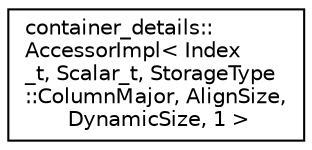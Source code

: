 digraph "Graphical Class Hierarchy"
{
 // LATEX_PDF_SIZE
  edge [fontname="Helvetica",fontsize="10",labelfontname="Helvetica",labelfontsize="10"];
  node [fontname="Helvetica",fontsize="10",shape=record];
  rankdir="LR";
  Node0 [label="container_details::\lAccessorImpl\< Index\l_t, Scalar_t, StorageType\l::ColumnMajor, AlignSize,\l DynamicSize, 1 \>",height=0.2,width=0.4,color="black", fillcolor="white", style="filled",URL="$classcontainer__details_1_1AccessorImpl_3_01Index__t_00_01Scalar__t_00_01StorageType_1_1ColumnMa796973543d848b265efb82373c342009.html",tooltip=" "];
}
